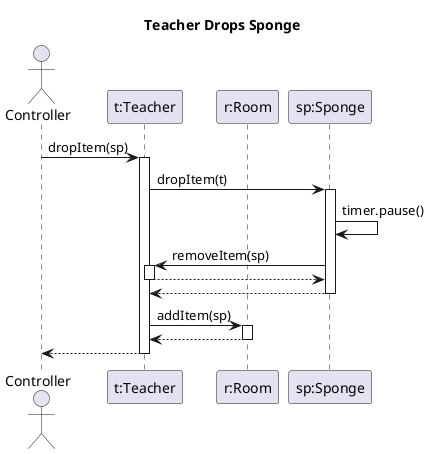 @startuml player_drops_item

!$targetActor = "t"
!$targetActorClass = "Teacher"
!$targetItem = "sp"
!$targetItemClass = "Sponge"
title  $targetActorClass Drops $targetItemClass

actor Controller as c 
participant "$targetActor:$targetActorClass" as s
participant "r:Room" as r

participant "$targetItem:$targetItemClass" as targetItem

c -> s : dropItem($targetItem)
activate s

    s -> targetItem : dropItem($targetActor)
    activate targetItem
        targetItem -> targetItem:  timer.pause()

        targetItem -> s : removeItem($targetItem)
        activate s
            targetItem <-- s 
        deactivate s

        s <-- targetItem
    deactivate targetItem

    s -> r : addItem($targetItem)
    activate r
        s <-- r 
    deactivate r
    
    c <-- s
deactivate s

@enduml